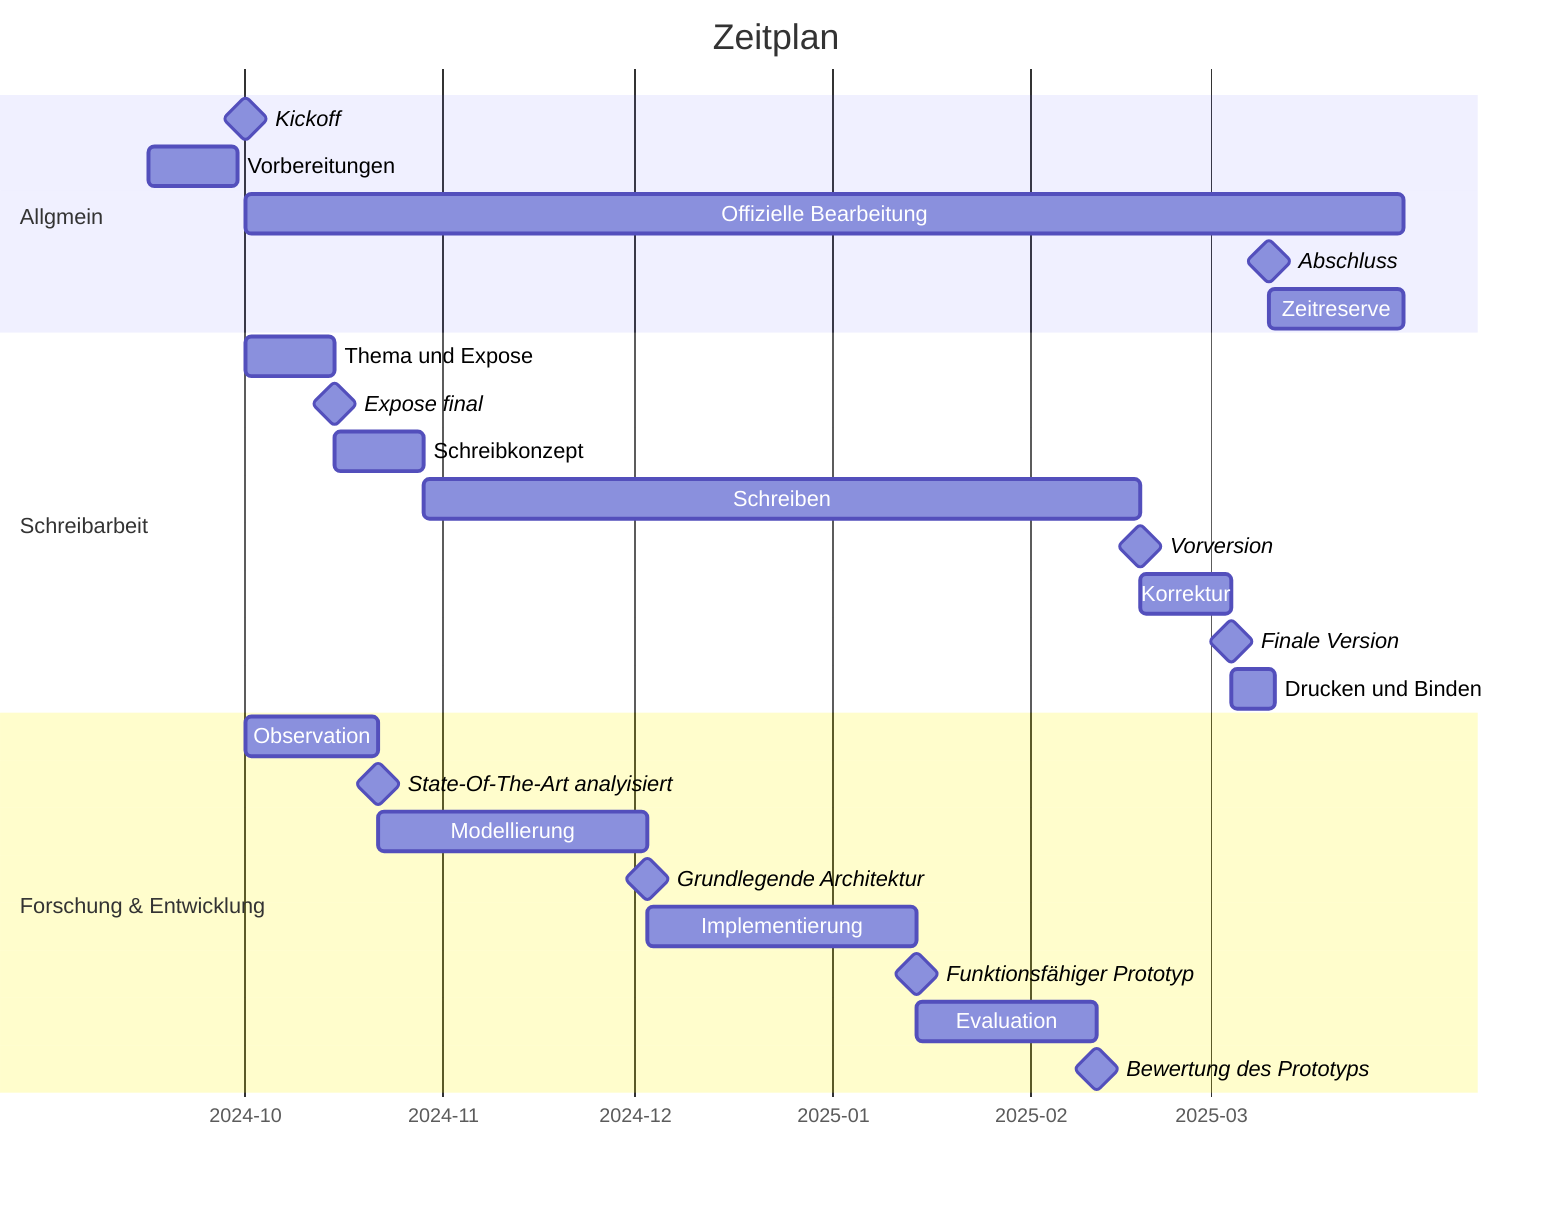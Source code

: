 gantt
    title Zeitplan
    dateFormat YYYY-MM-DD
    axisformat %Y-%m

    section Allgmein
    Kickoff                     : milestone, 2024-10-01,
    Vorbereitungen              : 2024-09-16, 2w
    Offizielle Bearbeitung      : 2024-10-01, 2025-03-31
    Abschluss                   : milestone, 2025-03-10,
    Zeitreserve                 : 2025-03-10, 2025-03-31

    section Schreibarbeit
    Thema und Expose            : 2024-10-01, 2w
    Expose final                : milestone,
    Schreibkonzept              : 2w
    Schreiben                   : 16w
    Vorversion                  : milestone,
    Korrektur                   : 2w
    Finale Version              : milestone,
    Drucken und Binden          : 1w


    section Forschung & Entwicklung
    Observation                     : 2024-10-01, 3w
    State-Of-The-Art analyisiert    : milestone,
    Modellierung                    : 6w
    Grundlegende Architektur        : milestone,
    Implementierung                 : 6w
    Funktionsfähiger Prototyp       : milestone,
    Evaluation                      : 4w
    Bewertung des Prototyps         : milestone,
